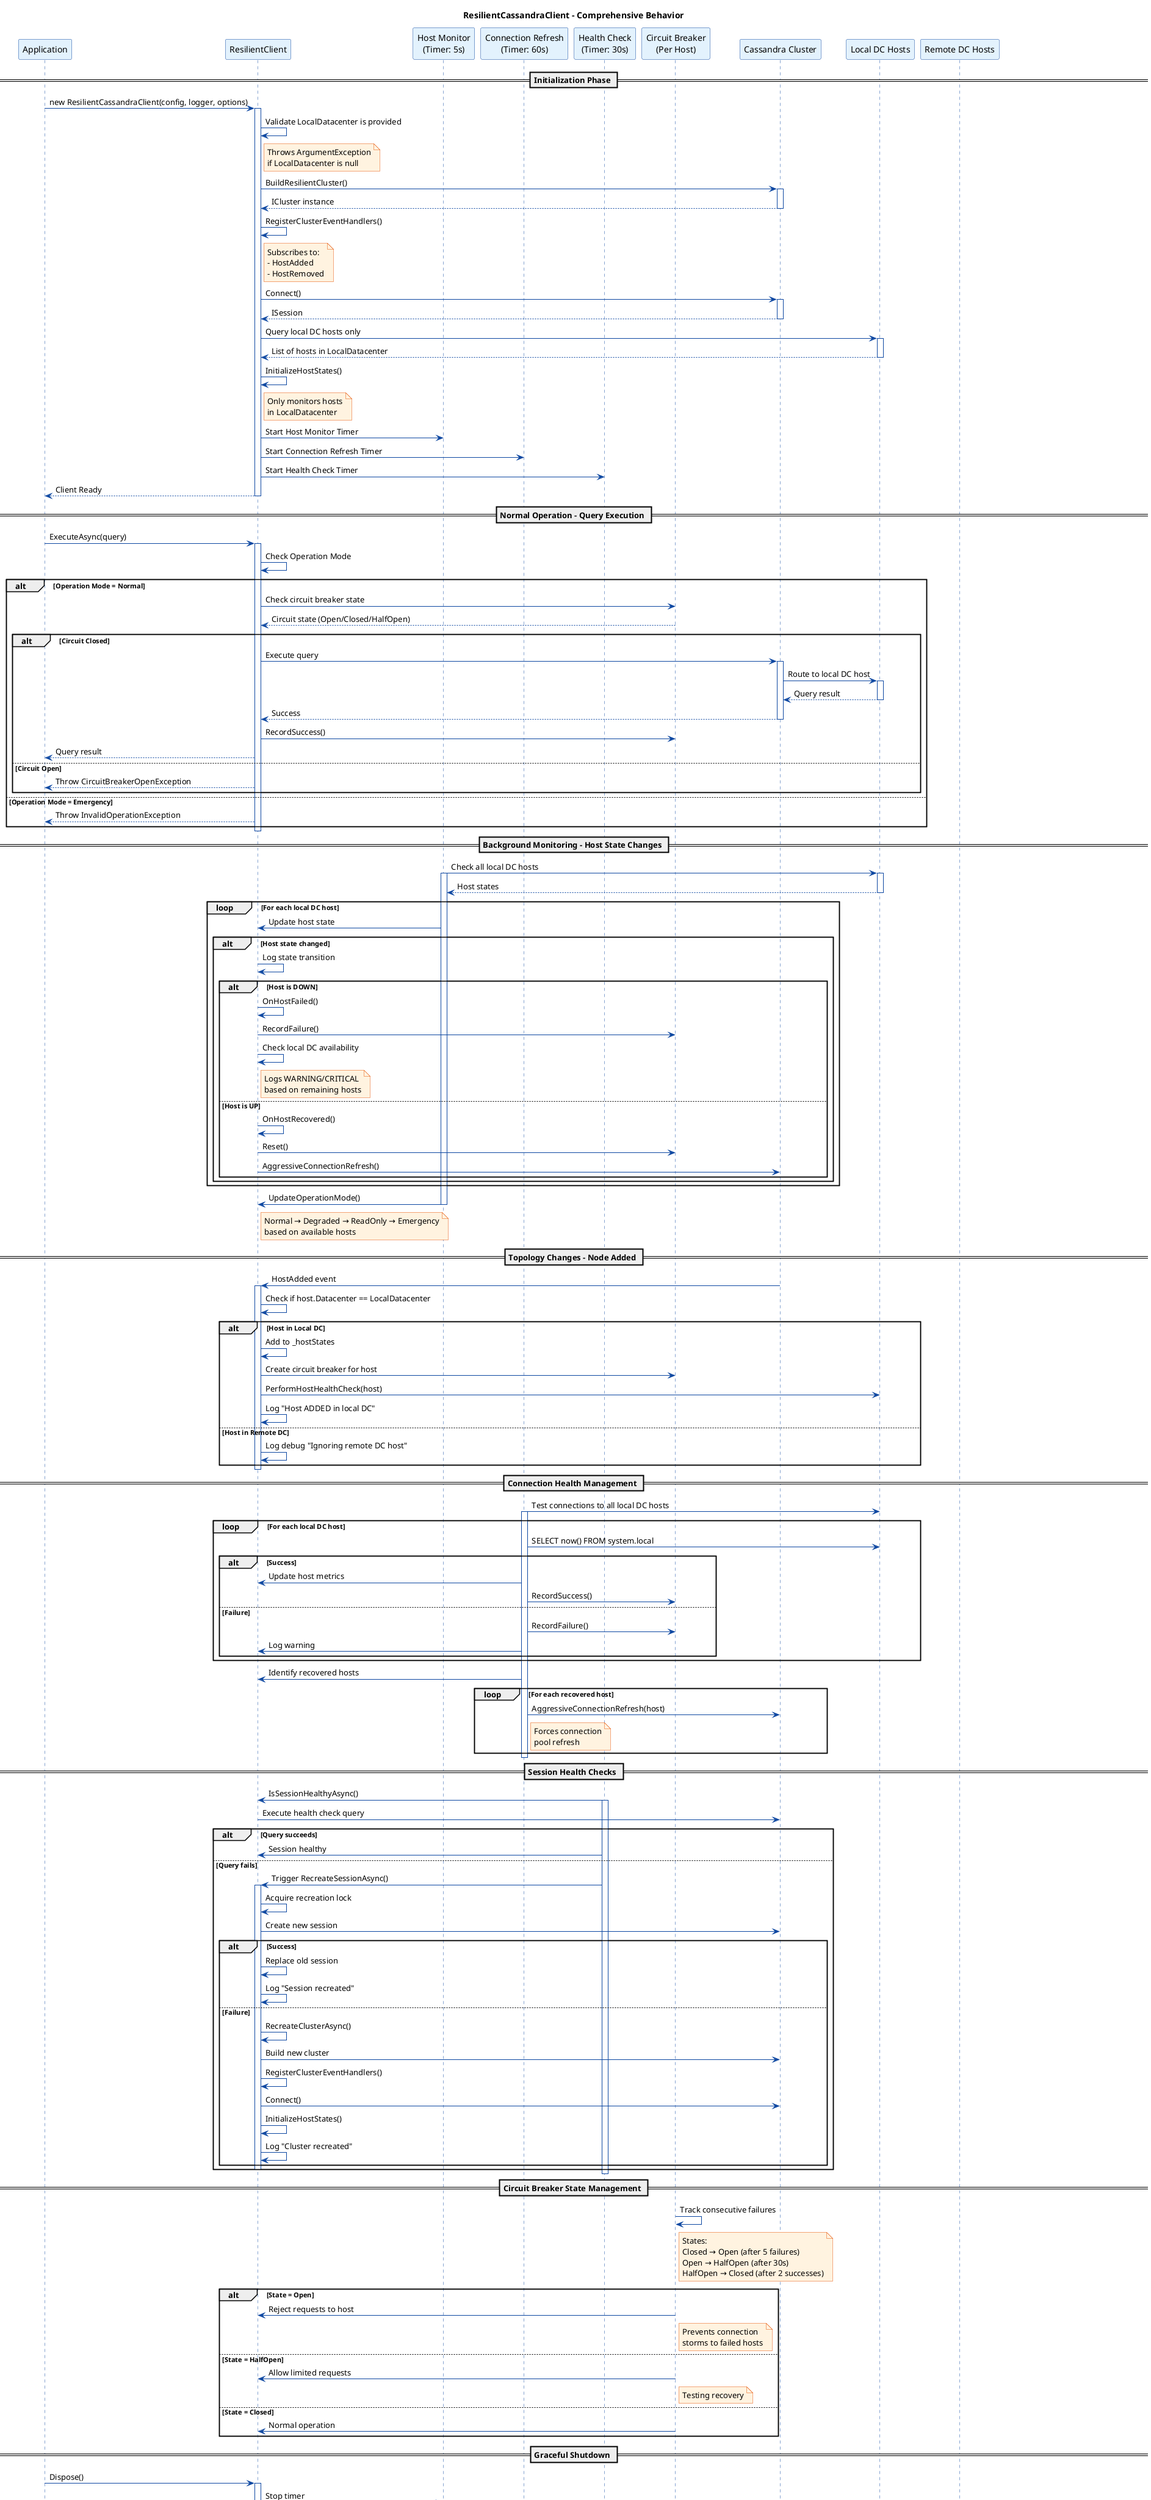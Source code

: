 @startuml ResilientCassandraClient

!define DARKBLUE #0D47A1
!define DARKGREEN #1B5E20
!define DARKRED #B71C1C
!define DARKORANGE #E65100

skinparam backgroundColor white
skinparam participantBackgroundColor #E3F2FD
skinparam participantBorderColor DARKBLUE
skinparam sequenceArrowColor DARKBLUE
skinparam sequenceLifeLineBorderColor DARKBLUE
skinparam noteBackgroundColor #FFF3E0
skinparam noteBorderColor DARKORANGE

title ResilientCassandraClient - Comprehensive Behavior

participant App as "Application"
participant RC as "ResilientClient"
participant HM as "Host Monitor\n(Timer: 5s)"
participant CR as "Connection Refresh\n(Timer: 60s)"
participant HC as "Health Check\n(Timer: 30s)"
participant CB as "Circuit Breaker\n(Per Host)"
participant Cluster as "Cassandra Cluster"
participant LocalDC as "Local DC Hosts"
participant RemoteDC as "Remote DC Hosts"

== Initialization Phase ==

App -> RC: new ResilientCassandraClient(config, logger, options)
activate RC

RC -> RC: Validate LocalDatacenter is provided
note right of RC: Throws ArgumentException\nif LocalDatacenter is null

RC -> Cluster: BuildResilientCluster()
activate Cluster
Cluster --> RC: ICluster instance
deactivate Cluster

RC -> RC: RegisterClusterEventHandlers()
note right of RC: Subscribes to:\n- HostAdded\n- HostRemoved

RC -> Cluster: Connect()
activate Cluster
Cluster --> RC: ISession
deactivate Cluster

RC -> LocalDC: Query local DC hosts only
activate LocalDC
LocalDC --> RC: List of hosts in LocalDatacenter
deactivate LocalDC

RC -> RC: InitializeHostStates()
note right of RC: Only monitors hosts\nin LocalDatacenter

RC -> HM: Start Host Monitor Timer
RC -> CR: Start Connection Refresh Timer
RC -> HC: Start Health Check Timer

RC --> App: Client Ready
deactivate RC

== Normal Operation - Query Execution ==

App -> RC: ExecuteAsync(query)
activate RC

RC -> RC: Check Operation Mode
alt Operation Mode = Normal
    RC -> CB: Check circuit breaker state
    CB --> RC: Circuit state (Open/Closed/HalfOpen)
    
    alt Circuit Closed
        RC -> Cluster: Execute query
        activate Cluster
        Cluster -> LocalDC: Route to local DC host
        activate LocalDC
        LocalDC --> Cluster: Query result
        deactivate LocalDC
        Cluster --> RC: Success
        deactivate Cluster
        RC -> CB: RecordSuccess()
        RC --> App: Query result
    else Circuit Open
        RC --> App: Throw CircuitBreakerOpenException
    end
else Operation Mode = Emergency
    RC --> App: Throw InvalidOperationException
end

deactivate RC

== Background Monitoring - Host State Changes ==

HM -> LocalDC: Check all local DC hosts
activate HM
activate LocalDC
LocalDC --> HM: Host states
deactivate LocalDC

loop For each local DC host
    HM -> RC: Update host state
    alt Host state changed
        RC -> RC: Log state transition
        alt Host is DOWN
            RC -> RC: OnHostFailed()
            RC -> CB: RecordFailure()
            RC -> RC: Check local DC availability
            note right of RC: Logs WARNING/CRITICAL\nbased on remaining hosts
        else Host is UP
            RC -> RC: OnHostRecovered()
            RC -> CB: Reset()
            RC -> Cluster: AggressiveConnectionRefresh()
        end
    end
end

HM -> RC: UpdateOperationMode()
note right of RC: Normal → Degraded → ReadOnly → Emergency\nbased on available hosts
deactivate HM

== Topology Changes - Node Added ==

Cluster -> RC: HostAdded event
activate RC
RC -> RC: Check if host.Datacenter == LocalDatacenter
alt Host in Local DC
    RC -> RC: Add to _hostStates
    RC -> CB: Create circuit breaker for host
    RC -> LocalDC: PerformHostHealthCheck(host)
    RC -> RC: Log "Host ADDED in local DC"
else Host in Remote DC
    RC -> RC: Log debug "Ignoring remote DC host"
end
deactivate RC

== Connection Health Management ==

CR -> LocalDC: Test connections to all local DC hosts
activate CR
loop For each local DC host
    CR -> LocalDC: SELECT now() FROM system.local
    alt Success
        CR -> RC: Update host metrics
        CR -> CB: RecordSuccess()
    else Failure
        CR -> CB: RecordFailure()
        CR -> RC: Log warning
    end
end

CR -> RC: Identify recovered hosts
loop For each recovered host
    CR -> Cluster: AggressiveConnectionRefresh(host)
    note right of CR: Forces connection\npool refresh
end
deactivate CR

== Session Health Checks ==

HC -> RC: IsSessionHealthyAsync()
activate HC
RC -> Cluster: Execute health check query
alt Query succeeds
    HC -> RC: Session healthy
else Query fails
    HC -> RC: Trigger RecreateSessionAsync()
    activate RC
    RC -> RC: Acquire recreation lock
    RC -> Cluster: Create new session
    alt Success
        RC -> RC: Replace old session
        RC -> RC: Log "Session recreated"
    else Failure
        RC -> RC: RecreateClusterAsync()
        RC -> Cluster: Build new cluster
        RC -> RC: RegisterClusterEventHandlers()
        RC -> Cluster: Connect()
        RC -> RC: InitializeHostStates()
        RC -> RC: Log "Cluster recreated"
    end
    deactivate RC
end
deactivate HC

== Circuit Breaker State Management ==

CB -> CB: Track consecutive failures
note right of CB: States:\nClosed → Open (after 5 failures)\nOpen → HalfOpen (after 30s)\nHalfOpen → Closed (after 2 successes)

alt State = Open
    CB -> RC: Reject requests to host
    note right of CB: Prevents connection\nstorms to failed hosts
else State = HalfOpen
    CB -> RC: Allow limited requests
    note right of CB: Testing recovery
else State = Closed
    CB -> RC: Normal operation
end

== Graceful Shutdown ==

App -> RC: Dispose()
activate RC
RC -> HM: Stop timer
RC -> CR: Stop timer
RC -> HC: Stop timer
RC -> Cluster: Unregister event handlers
RC -> Cluster: Dispose session
RC -> Cluster: Dispose cluster
RC --> App: Disposed
deactivate RC

note over App,RemoteDC: Key Benefits:
note right of RemoteDC: 1. Ignores remote DC events\n2. Automatic session/cluster recreation\n3. Circuit breakers prevent cascading failures\n4. Aggressive recovery for failed hosts\n5. No manual intervention required\n6. Clear operation modes for degraded states

@enduml